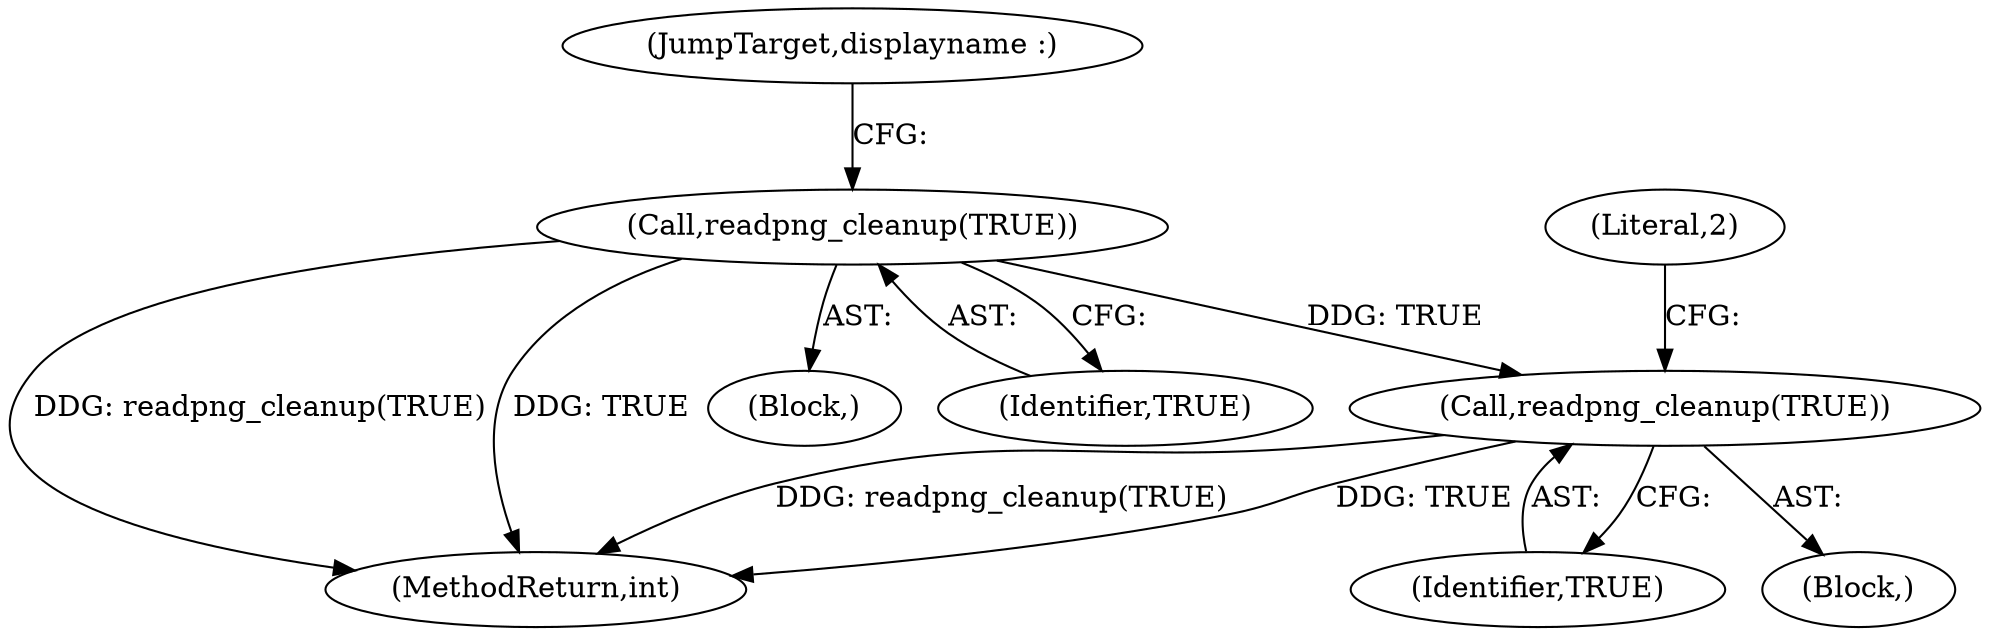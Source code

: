 digraph "0_Android_9d4853418ab2f754c2b63e091c29c5529b8b86ca_7@API" {
"1000375" [label="(Call,readpng_cleanup(TRUE))"];
"1000468" [label="(Call,readpng_cleanup(TRUE))"];
"1000374" [label="(Block,)"];
"1000468" [label="(Call,readpng_cleanup(TRUE))"];
"1000376" [label="(Identifier,TRUE)"];
"1000375" [label="(Call,readpng_cleanup(TRUE))"];
"1000467" [label="(Block,)"];
"1000552" [label="(MethodReturn,int)"];
"1000377" [label="(JumpTarget,displayname :)"];
"1000471" [label="(Literal,2)"];
"1000469" [label="(Identifier,TRUE)"];
"1000375" -> "1000374"  [label="AST: "];
"1000375" -> "1000376"  [label="CFG: "];
"1000376" -> "1000375"  [label="AST: "];
"1000377" -> "1000375"  [label="CFG: "];
"1000375" -> "1000552"  [label="DDG: TRUE"];
"1000375" -> "1000552"  [label="DDG: readpng_cleanup(TRUE)"];
"1000375" -> "1000468"  [label="DDG: TRUE"];
"1000468" -> "1000467"  [label="AST: "];
"1000468" -> "1000469"  [label="CFG: "];
"1000469" -> "1000468"  [label="AST: "];
"1000471" -> "1000468"  [label="CFG: "];
"1000468" -> "1000552"  [label="DDG: readpng_cleanup(TRUE)"];
"1000468" -> "1000552"  [label="DDG: TRUE"];
}
